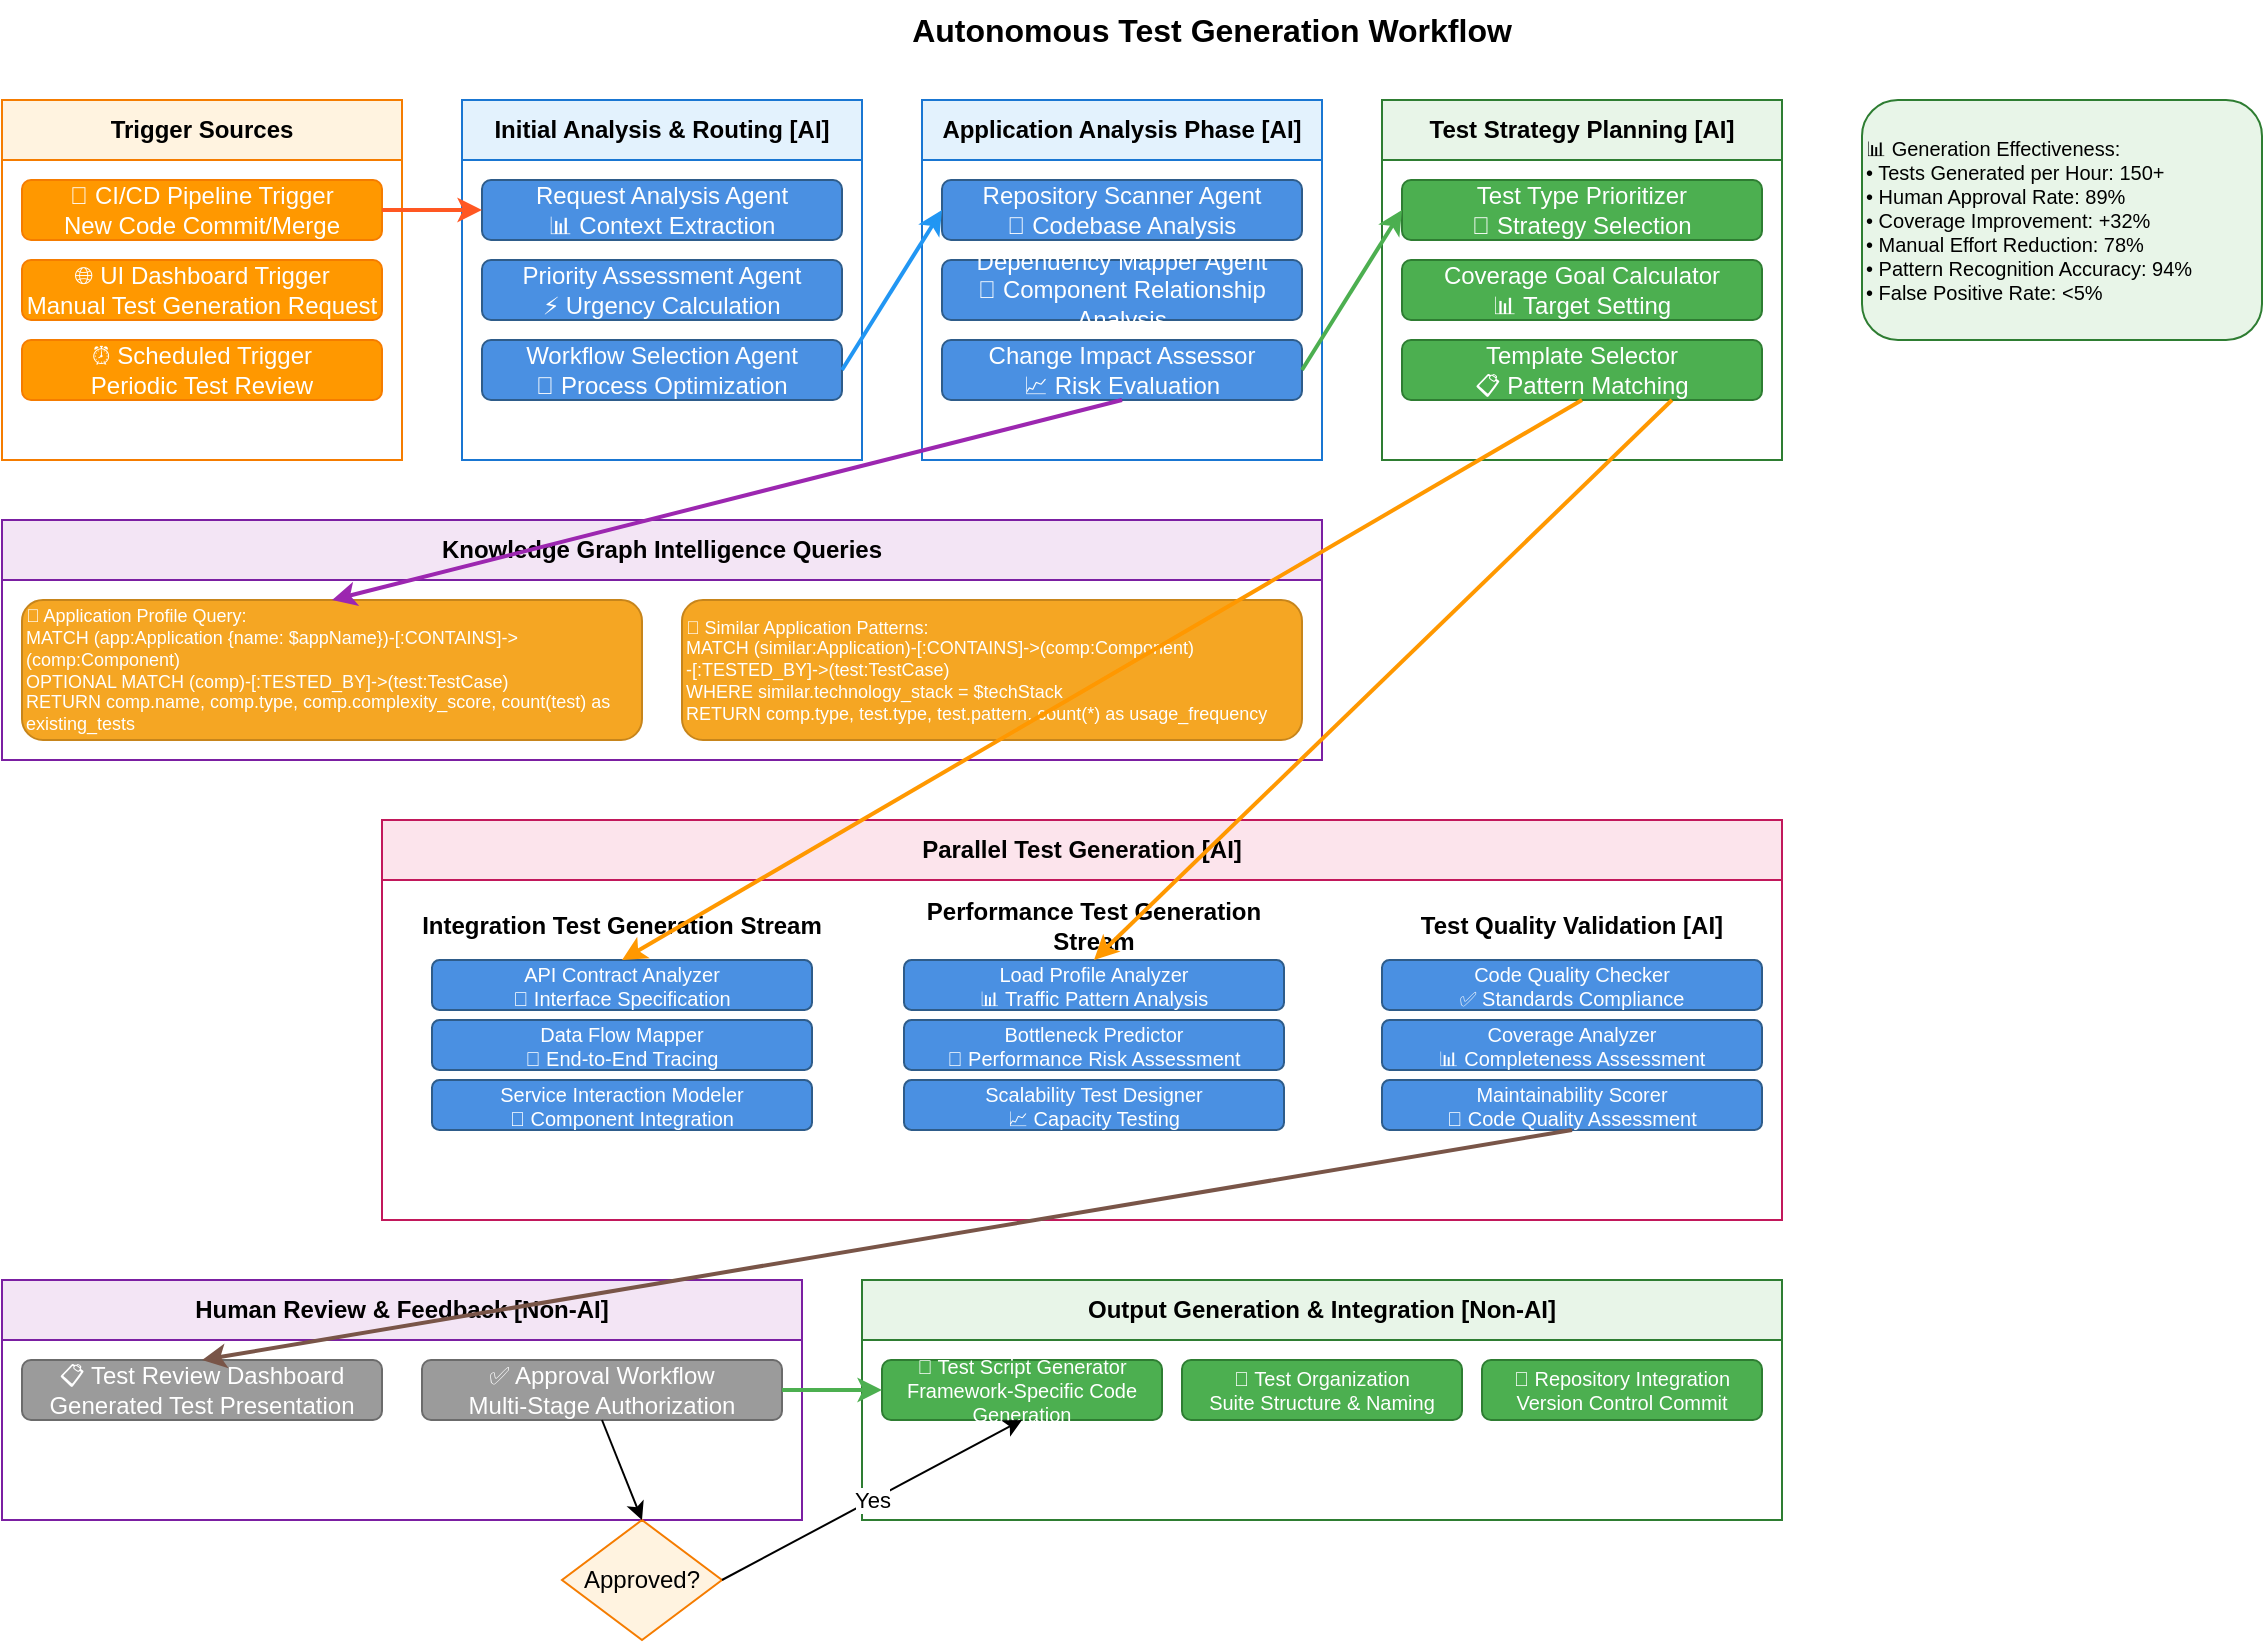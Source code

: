<mxfile>
    <diagram id="jRY9R0iH6WL8O97uRXXT" name="Page-1">
        <mxGraphModel dx="1001" dy="580" grid="1" gridSize="10" guides="1" tooltips="1" connect="1" arrows="1" fold="1" page="1" pageScale="1" pageWidth="1200" pageHeight="900" math="0" shadow="0">
            <root>
                <mxCell id="0"/>
                <mxCell id="1" parent="0"/>
                <mxCell id="test_title" value="Autonomous Test Generation Workflow" style="text;html=1;strokeColor=none;fillColor=none;align=center;verticalAlign=middle;whiteSpace=wrap;rounded=0;fontSize=16;fontStyle=1;" parent="1" vertex="1">
                    <mxGeometry x="450" y="20" width="350" height="30" as="geometry"/>
                </mxCell>
                <mxCell id="triggers_group" value="Trigger Sources" style="swimlane;whiteSpace=wrap;html=1;fillColor=#fff3e0;strokeColor=#f57c00;fontStyle=1;startSize=30;" parent="1" vertex="1">
                    <mxGeometry x="20" y="70" width="200" height="180" as="geometry"/>
                </mxCell>
                <mxCell id="ts1" value="🚀 CI/CD Pipeline Trigger&#xa;New Code Commit/Merge" style="rounded=1;whiteSpace=wrap;html=1;fillColor=#FF9800;strokeColor=#F57C00;fontColor=#ffffff;" parent="triggers_group" vertex="1">
                    <mxGeometry x="10" y="40" width="180" height="30" as="geometry"/>
                </mxCell>
                <mxCell id="ts2" value="🌐 UI Dashboard Trigger&#xa;Manual Test Generation Request" style="rounded=1;whiteSpace=wrap;html=1;fillColor=#FF9800;strokeColor=#F57C00;fontColor=#ffffff;" parent="triggers_group" vertex="1">
                    <mxGeometry x="10" y="80" width="180" height="30" as="geometry"/>
                </mxCell>
                <mxCell id="ts3" value="⏰ Scheduled Trigger&#xa;Periodic Test Review" style="rounded=1;whiteSpace=wrap;html=1;fillColor=#FF9800;strokeColor=#F57C00;fontColor=#ffffff;" parent="triggers_group" vertex="1">
                    <mxGeometry x="10" y="120" width="180" height="30" as="geometry"/>
                </mxCell>
                <mxCell id="analysis_group" value="Initial Analysis &amp; Routing [AI]" style="swimlane;whiteSpace=wrap;html=1;fillColor=#e3f2fd;strokeColor=#1976d2;fontStyle=1;startSize=30;" parent="1" vertex="1">
                    <mxGeometry x="250" y="70" width="200" height="180" as="geometry"/>
                </mxCell>
                <mxCell id="iar1" value="Request Analysis Agent&#xa;📊 Context Extraction" style="rounded=1;whiteSpace=wrap;html=1;fillColor=#4A90E2;strokeColor=#2E5C8A;fontColor=#ffffff;" parent="analysis_group" vertex="1">
                    <mxGeometry x="10" y="40" width="180" height="30" as="geometry"/>
                </mxCell>
                <mxCell id="iar2" value="Priority Assessment Agent&#xa;⚡ Urgency Calculation" style="rounded=1;whiteSpace=wrap;html=1;fillColor=#4A90E2;strokeColor=#2E5C8A;fontColor=#ffffff;" parent="analysis_group" vertex="1">
                    <mxGeometry x="10" y="80" width="180" height="30" as="geometry"/>
                </mxCell>
                <mxCell id="iar3" value="Workflow Selection Agent&#xa;🎯 Process Optimization" style="rounded=1;whiteSpace=wrap;html=1;fillColor=#4A90E2;strokeColor=#2E5C8A;fontColor=#ffffff;" parent="analysis_group" vertex="1">
                    <mxGeometry x="10" y="120" width="180" height="30" as="geometry"/>
                </mxCell>
                <mxCell id="app_analysis_group" value="Application Analysis Phase [AI]" style="swimlane;whiteSpace=wrap;html=1;fillColor=#e3f2fd;strokeColor=#1976d2;fontStyle=1;startSize=30;" parent="1" vertex="1">
                    <mxGeometry x="480" y="70" width="200" height="180" as="geometry"/>
                </mxCell>
                <mxCell id="aap1" value="Repository Scanner Agent&#xa;🔬 Codebase Analysis" style="rounded=1;whiteSpace=wrap;html=1;fillColor=#4A90E2;strokeColor=#2E5C8A;fontColor=#ffffff;" parent="app_analysis_group" vertex="1">
                    <mxGeometry x="10" y="40" width="180" height="30" as="geometry"/>
                </mxCell>
                <mxCell id="aap2" value="Dependency Mapper Agent&#xa;🔗 Component Relationship Analysis" style="rounded=1;whiteSpace=wrap;html=1;fillColor=#4A90E2;strokeColor=#2E5C8A;fontColor=#ffffff;" parent="app_analysis_group" vertex="1">
                    <mxGeometry x="10" y="80" width="180" height="30" as="geometry"/>
                </mxCell>
                <mxCell id="aap3" value="Change Impact Assessor&#xa;📈 Risk Evaluation" style="rounded=1;whiteSpace=wrap;html=1;fillColor=#4A90E2;strokeColor=#2E5C8A;fontColor=#ffffff;" parent="app_analysis_group" vertex="1">
                    <mxGeometry x="10" y="120" width="180" height="30" as="geometry"/>
                </mxCell>
                <mxCell id="kg_queries_group" value="Knowledge Graph Intelligence Queries" style="swimlane;whiteSpace=wrap;html=1;fillColor=#f3e5f5;strokeColor=#7b1fa2;fontStyle=1;startSize=30;" parent="1" vertex="1">
                    <mxGeometry x="20" y="280" width="660" height="120" as="geometry"/>
                </mxCell>
                <mxCell id="kgq1" value="🎯 Application Profile Query:&#xa;MATCH (app:Application {name: $appName})-[:CONTAINS]-&gt;(comp:Component)&#xa;OPTIONAL MATCH (comp)-[:TESTED_BY]-&gt;(test:TestCase)&#xa;RETURN comp.name, comp.type, comp.complexity_score, count(test) as existing_tests" style="rounded=1;whiteSpace=wrap;html=1;fillColor=#F5A623;strokeColor=#C7851B;fontColor=#ffffff;fontSize=9;align=left;" parent="kg_queries_group" vertex="1">
                    <mxGeometry x="10" y="40" width="310" height="70" as="geometry"/>
                </mxCell>
                <mxCell id="kgq2" value="🔄 Similar Application Patterns:&#xa;MATCH (similar:Application)-[:CONTAINS]-&gt;(comp:Component)&#xa;      -[:TESTED_BY]-&gt;(test:TestCase)&#xa;WHERE similar.technology_stack = $techStack&#xa;RETURN comp.type, test.type, test.pattern, count(*) as usage_frequency" style="rounded=1;whiteSpace=wrap;html=1;fillColor=#F5A623;strokeColor=#C7851B;fontColor=#ffffff;fontSize=9;align=left;" parent="kg_queries_group" vertex="1">
                    <mxGeometry x="340" y="40" width="310" height="70" as="geometry"/>
                </mxCell>
                <mxCell id="strategy_group" value="Test Strategy Planning [AI]" style="swimlane;whiteSpace=wrap;html=1;fillColor=#e8f5e8;strokeColor=#2e7d32;fontStyle=1;startSize=30;" parent="1" vertex="1">
                    <mxGeometry x="710" y="70" width="200" height="180" as="geometry"/>
                </mxCell>
                <mxCell id="tsp1" value="Test Type Prioritizer&#xa;🎯 Strategy Selection" style="rounded=1;whiteSpace=wrap;html=1;fillColor=#4CAF50;strokeColor=#2E7D32;fontColor=#ffffff;" parent="strategy_group" vertex="1">
                    <mxGeometry x="10" y="40" width="180" height="30" as="geometry"/>
                </mxCell>
                <mxCell id="tsp2" value="Coverage Goal Calculator&#xa;📊 Target Setting" style="rounded=1;whiteSpace=wrap;html=1;fillColor=#4CAF50;strokeColor=#2E7D32;fontColor=#ffffff;" parent="strategy_group" vertex="1">
                    <mxGeometry x="10" y="80" width="180" height="30" as="geometry"/>
                </mxCell>
                <mxCell id="tsp3" value="Template Selector&#xa;📋 Pattern Matching" style="rounded=1;whiteSpace=wrap;html=1;fillColor=#4CAF50;strokeColor=#2E7D32;fontColor=#ffffff;" parent="strategy_group" vertex="1">
                    <mxGeometry x="10" y="120" width="180" height="30" as="geometry"/>
                </mxCell>
                <mxCell id="parallel_group" value="Parallel Test Generation [AI]" style="swimlane;whiteSpace=wrap;html=1;fillColor=#fce4ec;strokeColor=#c2185b;fontStyle=1;startSize=30;" parent="1" vertex="1">
                    <mxGeometry x="210" y="430" width="700" height="200" as="geometry"/>
                </mxCell>
                <mxCell id="integration_stream" value="Integration Test Generation Stream" style="swimlane;whiteSpace=wrap;html=1;fillColor=none;strokeColor=none;fontStyle=1;startSize=25;" parent="parallel_group" vertex="1">
                    <mxGeometry x="15" y="40" width="210" height="150" as="geometry"/>
                </mxCell>
                <mxCell id="itg1" value="API Contract Analyzer&#xa;📡 Interface Specification" style="rounded=1;whiteSpace=wrap;html=1;fillColor=#4A90E2;strokeColor=#2E5C8A;fontColor=#ffffff;fontSize=10;" parent="integration_stream" vertex="1">
                    <mxGeometry x="10" y="30" width="190" height="25" as="geometry"/>
                </mxCell>
                <mxCell id="itg2" value="Data Flow Mapper&#xa;🔄 End-to-End Tracing" style="rounded=1;whiteSpace=wrap;html=1;fillColor=#4A90E2;strokeColor=#2E5C8A;fontColor=#ffffff;fontSize=10;" parent="integration_stream" vertex="1">
                    <mxGeometry x="10" y="60" width="190" height="25" as="geometry"/>
                </mxCell>
                <mxCell id="itg3" value="Service Interaction Modeler&#xa;🤝 Component Integration" style="rounded=1;whiteSpace=wrap;html=1;fillColor=#4A90E2;strokeColor=#2E5C8A;fontColor=#ffffff;fontSize=10;" parent="integration_stream" vertex="1">
                    <mxGeometry x="10" y="90" width="190" height="25" as="geometry"/>
                </mxCell>
                <mxCell id="performance_stream" value="Performance Test Generation Stream" style="swimlane;whiteSpace=wrap;html=1;fillColor=none;strokeColor=none;fontStyle=1;startSize=25;" parent="parallel_group" vertex="1">
                    <mxGeometry x="251" y="40" width="210" height="150" as="geometry"/>
                </mxCell>
                <mxCell id="ptg1" value="Load Profile Analyzer&#xa;📊 Traffic Pattern Analysis" style="rounded=1;whiteSpace=wrap;html=1;fillColor=#4A90E2;strokeColor=#2E5C8A;fontColor=#ffffff;fontSize=10;" parent="performance_stream" vertex="1">
                    <mxGeometry x="10" y="30" width="190" height="25" as="geometry"/>
                </mxCell>
                <mxCell id="ptg2" value="Bottleneck Predictor&#xa;🚧 Performance Risk Assessment" style="rounded=1;whiteSpace=wrap;html=1;fillColor=#4A90E2;strokeColor=#2E5C8A;fontColor=#ffffff;fontSize=10;" parent="performance_stream" vertex="1">
                    <mxGeometry x="10" y="60" width="190" height="25" as="geometry"/>
                </mxCell>
                <mxCell id="ptg3" value="Scalability Test Designer&#xa;📈 Capacity Testing" style="rounded=1;whiteSpace=wrap;html=1;fillColor=#4A90E2;strokeColor=#2E5C8A;fontColor=#ffffff;fontSize=10;" parent="performance_stream" vertex="1">
                    <mxGeometry x="10" y="90" width="190" height="25" as="geometry"/>
                </mxCell>
                <mxCell id="quality_group" value="Test Quality Validation [AI]" style="swimlane;whiteSpace=wrap;html=1;fillColor=none;strokeColor=none;fontStyle=1;startSize=25;" parent="parallel_group" vertex="1">
                    <mxGeometry x="490" y="40" width="210" height="150" as="geometry"/>
                </mxCell>
                <mxCell id="tqv1" value="Code Quality Checker&#xa;✅ Standards Compliance" style="rounded=1;whiteSpace=wrap;html=1;fillColor=#4A90E2;strokeColor=#2E5C8A;fontColor=#ffffff;fontSize=10;" parent="quality_group" vertex="1">
                    <mxGeometry x="10" y="30" width="190" height="25" as="geometry"/>
                </mxCell>
                <mxCell id="tqv2" value="Coverage Analyzer&#xa;📊 Completeness Assessment" style="rounded=1;whiteSpace=wrap;html=1;fillColor=#4A90E2;strokeColor=#2E5C8A;fontColor=#ffffff;fontSize=10;" parent="quality_group" vertex="1">
                    <mxGeometry x="10" y="60" width="190" height="25" as="geometry"/>
                </mxCell>
                <mxCell id="tqv3" value="Maintainability Scorer&#xa;🔧 Code Quality Assessment" style="rounded=1;whiteSpace=wrap;html=1;fillColor=#4A90E2;strokeColor=#2E5C8A;fontColor=#ffffff;fontSize=10;" parent="quality_group" vertex="1">
                    <mxGeometry x="10" y="90" width="190" height="25" as="geometry"/>
                </mxCell>
                <mxCell id="human_review_group" value="Human Review &amp; Feedback [Non-AI]" style="swimlane;whiteSpace=wrap;html=1;fillColor=#f3e5f5;strokeColor=#7b1fa2;fontStyle=1;startSize=30;" parent="1" vertex="1">
                    <mxGeometry x="20" y="660" width="400" height="120" as="geometry"/>
                </mxCell>
                <mxCell id="hrf1" value="📋 Test Review Dashboard&#xa;Generated Test Presentation" style="rounded=1;whiteSpace=wrap;html=1;fillColor=#9B9B9B;strokeColor=#6B6B6B;fontColor=#ffffff;" parent="human_review_group" vertex="1">
                    <mxGeometry x="10" y="40" width="180" height="30" as="geometry"/>
                </mxCell>
                <mxCell id="hrf2" value="✅ Approval Workflow&#xa;Multi-Stage Authorization" style="rounded=1;whiteSpace=wrap;html=1;fillColor=#9B9B9B;strokeColor=#6B6B6B;fontColor=#ffffff;" parent="human_review_group" vertex="1">
                    <mxGeometry x="210" y="40" width="180" height="30" as="geometry"/>
                </mxCell>
                <mxCell id="output_group" value="Output Generation &amp; Integration [Non-AI]" style="swimlane;whiteSpace=wrap;html=1;fillColor=#e8f5e8;strokeColor=#2e7d32;fontStyle=1;startSize=30;" parent="1" vertex="1">
                    <mxGeometry x="450" y="660" width="460" height="120" as="geometry"/>
                </mxCell>
                <mxCell id="ogi1" value="🧪 Test Script Generator&#xa;Framework-Specific Code Generation" style="rounded=1;whiteSpace=wrap;html=1;fillColor=#4CAF50;strokeColor=#2E7D32;fontColor=#ffffff;fontSize=10;" parent="output_group" vertex="1">
                    <mxGeometry x="10" y="40" width="140" height="30" as="geometry"/>
                </mxCell>
                <mxCell id="ogi2" value="📁 Test Organization&#xa;Suite Structure &amp; Naming" style="rounded=1;whiteSpace=wrap;html=1;fillColor=#4CAF50;strokeColor=#2E7D32;fontColor=#ffffff;fontSize=10;" parent="output_group" vertex="1">
                    <mxGeometry x="160" y="40" width="140" height="30" as="geometry"/>
                </mxCell>
                <mxCell id="ogi3" value="🔄 Repository Integration&#xa;Version Control Commit" style="rounded=1;whiteSpace=wrap;html=1;fillColor=#4CAF50;strokeColor=#2E7D32;fontColor=#ffffff;fontSize=10;" parent="output_group" vertex="1">
                    <mxGeometry x="310" y="40" width="140" height="30" as="geometry"/>
                </mxCell>
                <mxCell id="flow_1" value="" style="endArrow=classic;html=1;rounded=0;exitX=1;exitY=0.5;exitDx=0;exitDy=0;entryX=0;entryY=0.5;entryDx=0;entryDy=0;strokeColor=#FF5722;strokeWidth=2;" parent="1" source="ts1" target="iar1" edge="1">
                    <mxGeometry width="50" height="50" relative="1" as="geometry">
                        <mxPoint x="400" y="300" as="sourcePoint"/>
                        <mxPoint x="450" y="250" as="targetPoint"/>
                    </mxGeometry>
                </mxCell>
                <mxCell id="flow_2" value="" style="endArrow=classic;html=1;rounded=0;exitX=1;exitY=0.5;exitDx=0;exitDy=0;entryX=0;entryY=0.5;entryDx=0;entryDy=0;strokeColor=#2196F3;strokeWidth=2;" parent="1" source="iar3" target="aap1" edge="1">
                    <mxGeometry width="50" height="50" relative="1" as="geometry">
                        <mxPoint x="400" y="300" as="sourcePoint"/>
                        <mxPoint x="450" y="250" as="targetPoint"/>
                    </mxGeometry>
                </mxCell>
                <mxCell id="flow_3" value="" style="endArrow=classic;html=1;rounded=0;exitX=1;exitY=0.5;exitDx=0;exitDy=0;entryX=0;entryY=0.5;entryDx=0;entryDy=0;strokeColor=#4CAF50;strokeWidth=2;" parent="1" source="aap3" target="tsp1" edge="1">
                    <mxGeometry width="50" height="50" relative="1" as="geometry">
                        <mxPoint x="400" y="300" as="sourcePoint"/>
                        <mxPoint x="450" y="250" as="targetPoint"/>
                    </mxGeometry>
                </mxCell>
                <mxCell id="flow_4" value="" style="endArrow=classic;html=1;rounded=0;exitX=0.5;exitY=1;exitDx=0;exitDy=0;entryX=0.5;entryY=0;entryDx=0;entryDy=0;strokeColor=#9C27B0;strokeWidth=2;" parent="1" source="aap3" target="kgq1" edge="1">
                    <mxGeometry width="50" height="50" relative="1" as="geometry">
                        <mxPoint x="400" y="300" as="sourcePoint"/>
                        <mxPoint x="450" y="250" as="targetPoint"/>
                    </mxGeometry>
                </mxCell>
                <mxCell id="flow_6" value="" style="endArrow=classic;html=1;rounded=0;exitX=0.5;exitY=1;exitDx=0;exitDy=0;entryX=0.5;entryY=0;entryDx=0;entryDy=0;strokeColor=#FF9800;strokeWidth=2;" parent="1" source="tsp3" target="itg1" edge="1">
                    <mxGeometry width="50" height="50" relative="1" as="geometry">
                        <mxPoint x="400" y="300" as="sourcePoint"/>
                        <mxPoint x="450" y="250" as="targetPoint"/>
                    </mxGeometry>
                </mxCell>
                <mxCell id="flow_7" value="" style="endArrow=classic;html=1;rounded=0;exitX=0.75;exitY=1;exitDx=0;exitDy=0;entryX=0.5;entryY=0;entryDx=0;entryDy=0;strokeColor=#FF9800;strokeWidth=2;" parent="1" source="tsp3" target="ptg1" edge="1">
                    <mxGeometry width="50" height="50" relative="1" as="geometry">
                        <mxPoint x="400" y="300" as="sourcePoint"/>
                        <mxPoint x="450" y="250" as="targetPoint"/>
                    </mxGeometry>
                </mxCell>
                <mxCell id="flow_9" value="" style="endArrow=classic;html=1;rounded=0;exitX=0.5;exitY=1;exitDx=0;exitDy=0;entryX=0.5;entryY=0;entryDx=0;entryDy=0;strokeColor=#795548;strokeWidth=2;" parent="1" source="tqv3" target="hrf1" edge="1">
                    <mxGeometry width="50" height="50" relative="1" as="geometry">
                        <mxPoint x="400" y="300" as="sourcePoint"/>
                        <mxPoint x="450" y="250" as="targetPoint"/>
                    </mxGeometry>
                </mxCell>
                <mxCell id="flow_10" value="" style="endArrow=classic;html=1;rounded=0;exitX=1;exitY=0.5;exitDx=0;exitDy=0;entryX=0;entryY=0.5;entryDx=0;entryDy=0;strokeColor=#4CAF50;strokeWidth=2;" parent="1" source="hrf2" target="ogi1" edge="1">
                    <mxGeometry width="50" height="50" relative="1" as="geometry">
                        <mxPoint x="400" y="300" as="sourcePoint"/>
                        <mxPoint x="450" y="250" as="targetPoint"/>
                    </mxGeometry>
                </mxCell>
                <mxCell id="decision1" value="Approved?" style="rhombus;whiteSpace=wrap;html=1;fillColor=#FFF3E0;strokeColor=#F57C00;" parent="1" vertex="1">
                    <mxGeometry x="300" y="780" width="80" height="60" as="geometry"/>
                </mxCell>
                <mxCell id="flow_11" value="" style="endArrow=classic;html=1;rounded=0;exitX=0.5;exitY=1;exitDx=0;exitDy=0;entryX=0.5;entryY=0;entryDx=0;entryDy=0;" parent="1" source="hrf2" target="decision1" edge="1">
                    <mxGeometry width="50" height="50" relative="1" as="geometry">
                        <mxPoint x="400" y="300" as="sourcePoint"/>
                        <mxPoint x="450" y="250" as="targetPoint"/>
                    </mxGeometry>
                </mxCell>
                <mxCell id="flow_12" value="Yes" style="endArrow=classic;html=1;rounded=0;exitX=1;exitY=0.5;exitDx=0;exitDy=0;entryX=0.5;entryY=1;entryDx=0;entryDy=0;" parent="1" source="decision1" target="ogi1" edge="1">
                    <mxGeometry width="50" height="50" relative="1" as="geometry">
                        <mxPoint x="400" y="300" as="sourcePoint"/>
                        <mxPoint x="450" y="250" as="targetPoint"/>
                    </mxGeometry>
                </mxCell>
                <mxCell id="metrics_box" value="📊 Generation Effectiveness:&#xa;• Tests Generated per Hour: 150+&#xa;• Human Approval Rate: 89%&#xa;• Coverage Improvement: +32%&#xa;• Manual Effort Reduction: 78%&#xa;• Pattern Recognition Accuracy: 94%&#xa;• False Positive Rate: &lt;5%" style="rounded=1;whiteSpace=wrap;html=1;fillColor=#E8F5E8;strokeColor=#2E7D32;fontSize=10;align=left;" parent="1" vertex="1">
                    <mxGeometry x="950" y="70" width="200" height="120" as="geometry"/>
                </mxCell>
            </root>
        </mxGraphModel>
    </diagram>
</mxfile>